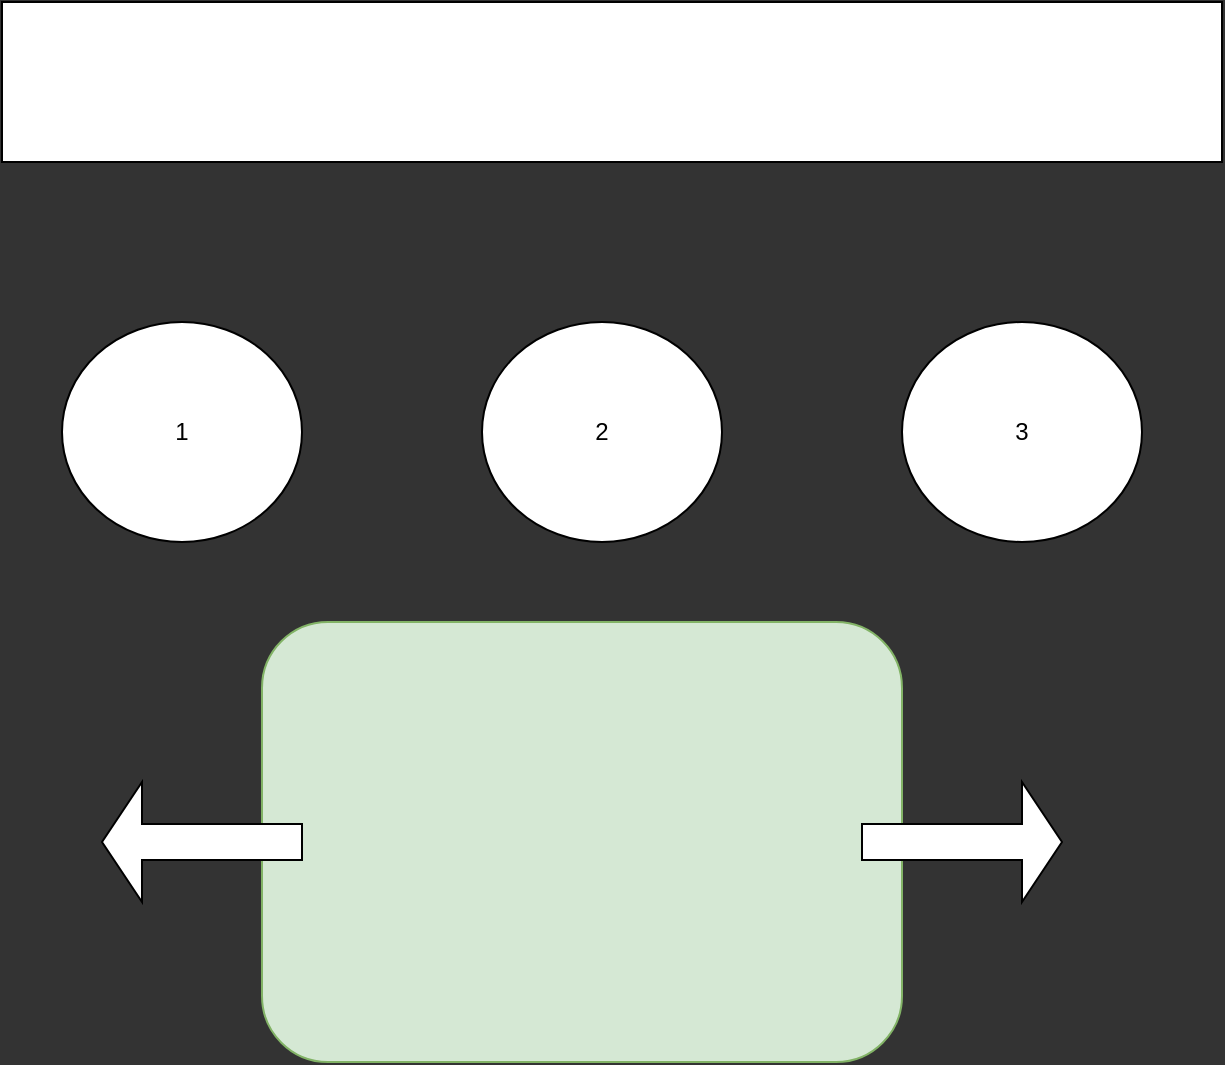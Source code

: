 <mxfile>
    <diagram id="Z9SwLti5Ql5IbUdMFjgX" name="Page-1">
        <mxGraphModel dx="648" dy="621" grid="1" gridSize="10" guides="1" tooltips="1" connect="1" arrows="1" fold="1" page="1" pageScale="1" pageWidth="850" pageHeight="1100" background="#333333" math="0" shadow="0">
            <root>
                <mxCell id="0"/>
                <mxCell id="1" parent="0"/>
                <mxCell id="2" value="" style="rounded=0;whiteSpace=wrap;html=1;" vertex="1" parent="1">
                    <mxGeometry x="120" width="610" height="80" as="geometry"/>
                </mxCell>
                <mxCell id="3" value="1" style="ellipse;whiteSpace=wrap;html=1;" vertex="1" parent="1">
                    <mxGeometry x="150" y="160" width="120" height="110" as="geometry"/>
                </mxCell>
                <mxCell id="4" value="2" style="ellipse;whiteSpace=wrap;html=1;" vertex="1" parent="1">
                    <mxGeometry x="360" y="160" width="120" height="110" as="geometry"/>
                </mxCell>
                <mxCell id="5" value="3" style="ellipse;whiteSpace=wrap;html=1;" vertex="1" parent="1">
                    <mxGeometry x="570" y="160" width="120" height="110" as="geometry"/>
                </mxCell>
                <mxCell id="6" value="" style="rounded=1;whiteSpace=wrap;html=1;fillColor=#d5e8d4;strokeColor=#82b366;" vertex="1" parent="1">
                    <mxGeometry x="250" y="310" width="320" height="220" as="geometry"/>
                </mxCell>
                <mxCell id="10" value="" style="shape=singleArrow;whiteSpace=wrap;html=1;" vertex="1" parent="1">
                    <mxGeometry x="550" y="390" width="100" height="60" as="geometry"/>
                </mxCell>
                <mxCell id="11" value="" style="shape=singleArrow;direction=west;whiteSpace=wrap;html=1;" vertex="1" parent="1">
                    <mxGeometry x="170" y="390" width="100" height="60" as="geometry"/>
                </mxCell>
            </root>
        </mxGraphModel>
    </diagram>
</mxfile>